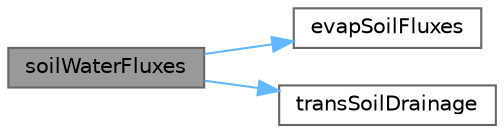 digraph "soilWaterFluxes"
{
 // LATEX_PDF_SIZE
  bgcolor="transparent";
  edge [fontname=Helvetica,fontsize=10,labelfontname=Helvetica,labelfontsize=10];
  node [fontname=Helvetica,fontsize=10,shape=box,height=0.2,width=0.4];
  rankdir="LR";
  Node1 [id="Node000001",label="soilWaterFluxes",height=0.2,width=0.4,color="gray40", fillcolor="grey60", style="filled", fontcolor="black",tooltip=" "];
  Node1 -> Node2 [id="edge1_Node000001_Node000002",color="steelblue1",style="solid",tooltip=" "];
  Node2 [id="Node000002",label="evapSoilFluxes",height=0.2,width=0.4,color="grey40", fillcolor="white", style="filled",URL="$dd/d09/sipnet_8c.html#a77c5d30cbb6d679e52a99eff1f712641",tooltip=" "];
  Node1 -> Node3 [id="edge2_Node000001_Node000003",color="steelblue1",style="solid",tooltip=" "];
  Node3 [id="Node000003",label="transSoilDrainage",height=0.2,width=0.4,color="grey40", fillcolor="white", style="filled",URL="$dd/d09/sipnet_8c.html#ae0e1d9ee4d9eb24f862611ec4a89e797",tooltip=" "];
}

